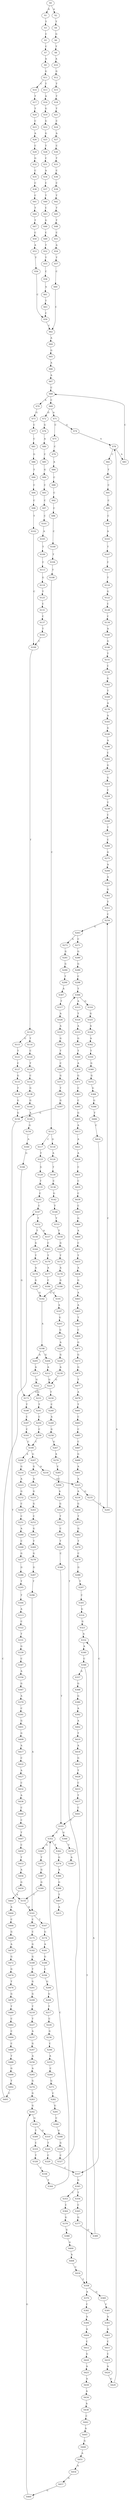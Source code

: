 strict digraph  {
	S0 -> S1 [ label = G ];
	S0 -> S2 [ label = A ];
	S1 -> S3 [ label = T ];
	S2 -> S4 [ label = T ];
	S3 -> S5 [ label = C ];
	S4 -> S6 [ label = G ];
	S5 -> S7 [ label = C ];
	S6 -> S8 [ label = T ];
	S7 -> S9 [ label = A ];
	S8 -> S10 [ label = A ];
	S9 -> S11 [ label = G ];
	S10 -> S12 [ label = G ];
	S11 -> S13 [ label = T ];
	S11 -> S14 [ label = C ];
	S12 -> S15 [ label = T ];
	S13 -> S16 [ label = A ];
	S14 -> S17 [ label = T ];
	S15 -> S18 [ label = T ];
	S16 -> S19 [ label = G ];
	S17 -> S20 [ label = T ];
	S18 -> S21 [ label = T ];
	S19 -> S22 [ label = G ];
	S20 -> S23 [ label = C ];
	S21 -> S24 [ label = C ];
	S22 -> S25 [ label = G ];
	S23 -> S26 [ label = A ];
	S24 -> S27 [ label = A ];
	S25 -> S28 [ label = T ];
	S26 -> S29 [ label = C ];
	S27 -> S30 [ label = C ];
	S28 -> S31 [ label = C ];
	S29 -> S32 [ label = G ];
	S30 -> S33 [ label = T ];
	S31 -> S34 [ label = A ];
	S32 -> S35 [ label = C ];
	S33 -> S36 [ label = C ];
	S34 -> S37 [ label = C ];
	S35 -> S38 [ label = C ];
	S36 -> S39 [ label = C ];
	S37 -> S40 [ label = T ];
	S38 -> S41 [ label = C ];
	S39 -> S42 [ label = T ];
	S40 -> S43 [ label = C ];
	S41 -> S44 [ label = T ];
	S42 -> S45 [ label = T ];
	S43 -> S46 [ label = G ];
	S44 -> S47 [ label = T ];
	S45 -> S48 [ label = T ];
	S46 -> S49 [ label = C ];
	S47 -> S50 [ label = C ];
	S48 -> S51 [ label = C ];
	S49 -> S52 [ label = T ];
	S50 -> S53 [ label = A ];
	S51 -> S54 [ label = A ];
	S52 -> S55 [ label = T ];
	S53 -> S56 [ label = T ];
	S54 -> S57 [ label = T ];
	S55 -> S58 [ label = C ];
	S56 -> S59 [ label = C ];
	S57 -> S60 [ label = C ];
	S58 -> S61 [ label = A ];
	S59 -> S62 [ label = C ];
	S60 -> S62 [ label = C ];
	S61 -> S63 [ label = T ];
	S62 -> S64 [ label = A ];
	S63 -> S59 [ label = C ];
	S64 -> S65 [ label = G ];
	S65 -> S66 [ label = A ];
	S66 -> S67 [ label = A ];
	S67 -> S68 [ label = C ];
	S68 -> S69 [ label = C ];
	S68 -> S70 [ label = A ];
	S69 -> S71 [ label = A ];
	S69 -> S72 [ label = G ];
	S70 -> S73 [ label = G ];
	S71 -> S74 [ label = G ];
	S71 -> S75 [ label = C ];
	S72 -> S76 [ label = G ];
	S73 -> S77 [ label = C ];
	S74 -> S78 [ label = A ];
	S75 -> S79 [ label = C ];
	S76 -> S80 [ label = A ];
	S77 -> S81 [ label = C ];
	S78 -> S82 [ label = C ];
	S78 -> S83 [ label = A ];
	S79 -> S84 [ label = A ];
	S80 -> S85 [ label = C ];
	S81 -> S86 [ label = G ];
	S82 -> S87 [ label = T ];
	S83 -> S68 [ label = C ];
	S84 -> S88 [ label = C ];
	S85 -> S89 [ label = G ];
	S86 -> S90 [ label = T ];
	S87 -> S91 [ label = C ];
	S88 -> S92 [ label = C ];
	S89 -> S93 [ label = C ];
	S90 -> S94 [ label = C ];
	S91 -> S95 [ label = C ];
	S92 -> S96 [ label = C ];
	S93 -> S97 [ label = C ];
	S94 -> S98 [ label = C ];
	S95 -> S99 [ label = C ];
	S96 -> S100 [ label = C ];
	S97 -> S101 [ label = C ];
	S98 -> S102 [ label = T ];
	S99 -> S103 [ label = A ];
	S100 -> S104 [ label = T ];
	S101 -> S105 [ label = A ];
	S102 -> S106 [ label = C ];
	S103 -> S107 [ label = T ];
	S104 -> S108 [ label = T ];
	S105 -> S109 [ label = T ];
	S106 -> S110 [ label = T ];
	S107 -> S111 [ label = C ];
	S108 -> S112 [ label = C ];
	S109 -> S113 [ label = C ];
	S110 -> S114 [ label = T ];
	S110 -> S115 [ label = G ];
	S111 -> S116 [ label = T ];
	S112 -> S117 [ label = C ];
	S112 -> S118 [ label = G ];
	S113 -> S119 [ label = G ];
	S114 -> S120 [ label = C ];
	S115 -> S121 [ label = T ];
	S116 -> S122 [ label = G ];
	S117 -> S123 [ label = T ];
	S118 -> S124 [ label = A ];
	S119 -> S125 [ label = T ];
	S120 -> S126 [ label = T ];
	S121 -> S127 [ label = C ];
	S122 -> S128 [ label = C ];
	S123 -> S129 [ label = G ];
	S124 -> S130 [ label = T ];
	S125 -> S131 [ label = C ];
	S126 -> S132 [ label = C ];
	S127 -> S133 [ label = G ];
	S128 -> S134 [ label = C ];
	S129 -> S135 [ label = T ];
	S130 -> S136 [ label = C ];
	S131 -> S137 [ label = C ];
	S132 -> S138 [ label = G ];
	S133 -> S139 [ label = T ];
	S134 -> S140 [ label = A ];
	S135 -> S141 [ label = C ];
	S136 -> S142 [ label = G ];
	S137 -> S143 [ label = T ];
	S138 -> S144 [ label = G ];
	S139 -> S145 [ label = G ];
	S140 -> S146 [ label = G ];
	S141 -> S147 [ label = C ];
	S142 -> S148 [ label = T ];
	S143 -> S106 [ label = C ];
	S144 -> S149 [ label = A ];
	S145 -> S150 [ label = G ];
	S146 -> S151 [ label = T ];
	S147 -> S152 [ label = T ];
	S148 -> S153 [ label = T ];
	S149 -> S154 [ label = G ];
	S150 -> S155 [ label = T ];
	S151 -> S156 [ label = C ];
	S152 -> S157 [ label = A ];
	S152 -> S158 [ label = T ];
	S153 -> S159 [ label = T ];
	S154 -> S160 [ label = A ];
	S155 -> S161 [ label = A ];
	S156 -> S162 [ label = G ];
	S157 -> S163 [ label = C ];
	S158 -> S164 [ label = G ];
	S159 -> S165 [ label = G ];
	S160 -> S166 [ label = G ];
	S161 -> S167 [ label = T ];
	S161 -> S168 [ label = C ];
	S162 -> S169 [ label = T ];
	S163 -> S170 [ label = T ];
	S164 -> S171 [ label = T ];
	S165 -> S172 [ label = T ];
	S166 -> S173 [ label = G ];
	S167 -> S174 [ label = G ];
	S168 -> S175 [ label = C ];
	S169 -> S176 [ label = A ];
	S170 -> S177 [ label = A ];
	S171 -> S178 [ label = A ];
	S172 -> S179 [ label = A ];
	S173 -> S180 [ label = T ];
	S174 -> S181 [ label = A ];
	S175 -> S182 [ label = G ];
	S176 -> S183 [ label = A ];
	S177 -> S184 [ label = C ];
	S178 -> S185 [ label = G ];
	S179 -> S186 [ label = G ];
	S180 -> S187 [ label = C ];
	S181 -> S188 [ label = G ];
	S182 -> S189 [ label = G ];
	S183 -> S190 [ label = G ];
	S184 -> S191 [ label = C ];
	S185 -> S192 [ label = G ];
	S186 -> S192 [ label = G ];
	S187 -> S193 [ label = C ];
	S188 -> S194 [ label = C ];
	S189 -> S195 [ label = T ];
	S190 -> S196 [ label = A ];
	S191 -> S197 [ label = A ];
	S192 -> S198 [ label = A ];
	S193 -> S199 [ label = C ];
	S194 -> S200 [ label = G ];
	S195 -> S201 [ label = G ];
	S196 -> S202 [ label = C ];
	S197 -> S203 [ label = G ];
	S198 -> S204 [ label = G ];
	S198 -> S205 [ label = A ];
	S199 -> S206 [ label = A ];
	S199 -> S207 [ label = G ];
	S200 -> S208 [ label = G ];
	S201 -> S209 [ label = G ];
	S202 -> S210 [ label = G ];
	S203 -> S211 [ label = G ];
	S204 -> S212 [ label = A ];
	S205 -> S213 [ label = A ];
	S206 -> S214 [ label = G ];
	S207 -> S215 [ label = G ];
	S207 -> S216 [ label = A ];
	S208 -> S217 [ label = T ];
	S209 -> S218 [ label = T ];
	S210 -> S219 [ label = G ];
	S211 -> S220 [ label = A ];
	S212 -> S221 [ label = G ];
	S213 -> S222 [ label = G ];
	S214 -> S223 [ label = A ];
	S215 -> S224 [ label = A ];
	S216 -> S225 [ label = A ];
	S217 -> S226 [ label = C ];
	S218 -> S227 [ label = T ];
	S219 -> S228 [ label = C ];
	S220 -> S229 [ label = G ];
	S221 -> S230 [ label = T ];
	S221 -> S173 [ label = G ];
	S222 -> S231 [ label = G ];
	S223 -> S232 [ label = G ];
	S224 -> S233 [ label = G ];
	S225 -> S234 [ label = A ];
	S225 -> S235 [ label = G ];
	S226 -> S236 [ label = G ];
	S227 -> S237 [ label = A ];
	S228 -> S238 [ label = T ];
	S229 -> S239 [ label = A ];
	S230 -> S240 [ label = C ];
	S231 -> S241 [ label = T ];
	S232 -> S242 [ label = C ];
	S233 -> S243 [ label = G ];
	S234 -> S244 [ label = G ];
	S235 -> S245 [ label = T ];
	S236 -> S246 [ label = C ];
	S237 -> S247 [ label = G ];
	S238 -> S248 [ label = C ];
	S239 -> S221 [ label = G ];
	S240 -> S249 [ label = A ];
	S241 -> S250 [ label = C ];
	S242 -> S251 [ label = C ];
	S243 -> S252 [ label = C ];
	S244 -> S253 [ label = T ];
	S245 -> S254 [ label = C ];
	S246 -> S255 [ label = A ];
	S247 -> S256 [ label = A ];
	S248 -> S257 [ label = T ];
	S249 -> S258 [ label = G ];
	S250 -> S259 [ label = C ];
	S251 -> S260 [ label = A ];
	S252 -> S261 [ label = G ];
	S253 -> S262 [ label = G ];
	S254 -> S263 [ label = G ];
	S255 -> S264 [ label = C ];
	S256 -> S265 [ label = A ];
	S257 -> S266 [ label = C ];
	S258 -> S267 [ label = G ];
	S259 -> S199 [ label = C ];
	S260 -> S268 [ label = C ];
	S261 -> S269 [ label = T ];
	S262 -> S270 [ label = T ];
	S263 -> S271 [ label = C ];
	S263 -> S272 [ label = A ];
	S264 -> S273 [ label = G ];
	S265 -> S274 [ label = G ];
	S266 -> S275 [ label = G ];
	S267 -> S276 [ label = A ];
	S268 -> S277 [ label = G ];
	S269 -> S278 [ label = G ];
	S270 -> S279 [ label = C ];
	S271 -> S280 [ label = G ];
	S272 -> S281 [ label = G ];
	S273 -> S282 [ label = C ];
	S274 -> S283 [ label = G ];
	S275 -> S284 [ label = A ];
	S276 -> S285 [ label = C ];
	S277 -> S286 [ label = G ];
	S278 -> S287 [ label = G ];
	S279 -> S288 [ label = G ];
	S280 -> S289 [ label = G ];
	S281 -> S290 [ label = G ];
	S282 -> S291 [ label = G ];
	S283 -> S292 [ label = G ];
	S284 -> S293 [ label = A ];
	S285 -> S294 [ label = C ];
	S286 -> S295 [ label = T ];
	S287 -> S296 [ label = T ];
	S288 -> S297 [ label = T ];
	S289 -> S298 [ label = C ];
	S290 -> S299 [ label = T ];
	S291 -> S300 [ label = C ];
	S292 -> S301 [ label = G ];
	S293 -> S302 [ label = G ];
	S294 -> S303 [ label = A ];
	S295 -> S304 [ label = T ];
	S296 -> S161 [ label = A ];
	S297 -> S305 [ label = C ];
	S298 -> S306 [ label = T ];
	S299 -> S307 [ label = A ];
	S300 -> S308 [ label = G ];
	S301 -> S309 [ label = T ];
	S301 -> S310 [ label = G ];
	S302 -> S311 [ label = T ];
	S303 -> S312 [ label = G ];
	S304 -> S313 [ label = A ];
	S305 -> S314 [ label = G ];
	S306 -> S315 [ label = A ];
	S306 -> S316 [ label = G ];
	S307 -> S317 [ label = T ];
	S308 -> S318 [ label = G ];
	S309 -> S319 [ label = C ];
	S310 -> S320 [ label = T ];
	S311 -> S254 [ label = C ];
	S312 -> S321 [ label = T ];
	S313 -> S322 [ label = C ];
	S314 -> S323 [ label = G ];
	S315 -> S324 [ label = T ];
	S316 -> S325 [ label = G ];
	S317 -> S326 [ label = A ];
	S318 -> S327 [ label = C ];
	S319 -> S328 [ label = T ];
	S320 -> S329 [ label = C ];
	S321 -> S330 [ label = C ];
	S322 -> S331 [ label = T ];
	S323 -> S332 [ label = A ];
	S324 -> S333 [ label = A ];
	S325 -> S334 [ label = A ];
	S326 -> S335 [ label = A ];
	S327 -> S306 [ label = T ];
	S328 -> S336 [ label = C ];
	S329 -> S337 [ label = C ];
	S330 -> S338 [ label = T ];
	S331 -> S339 [ label = G ];
	S332 -> S340 [ label = A ];
	S333 -> S341 [ label = G ];
	S334 -> S342 [ label = A ];
	S335 -> S343 [ label = G ];
	S336 -> S344 [ label = T ];
	S337 -> S345 [ label = G ];
	S338 -> S346 [ label = C ];
	S339 -> S347 [ label = C ];
	S340 -> S348 [ label = C ];
	S341 -> S349 [ label = T ];
	S342 -> S350 [ label = T ];
	S343 -> S351 [ label = T ];
	S344 -> S352 [ label = C ];
	S345 -> S353 [ label = C ];
	S345 -> S354 [ label = T ];
	S346 -> S355 [ label = T ];
	S347 -> S356 [ label = A ];
	S348 -> S357 [ label = A ];
	S348 -> S358 [ label = T ];
	S349 -> S359 [ label = A ];
	S350 -> S360 [ label = G ];
	S351 -> S361 [ label = C ];
	S352 -> S362 [ label = T ];
	S352 -> S363 [ label = G ];
	S353 -> S364 [ label = C ];
	S354 -> S365 [ label = C ];
	S355 -> S352 [ label = C ];
	S355 -> S366 [ label = G ];
	S356 -> S367 [ label = G ];
	S357 -> S368 [ label = G ];
	S358 -> S369 [ label = G ];
	S358 -> S370 [ label = A ];
	S359 -> S371 [ label = G ];
	S360 -> S372 [ label = G ];
	S361 -> S373 [ label = G ];
	S362 -> S374 [ label = G ];
	S363 -> S375 [ label = T ];
	S364 -> S376 [ label = G ];
	S365 -> S377 [ label = G ];
	S366 -> S378 [ label = T ];
	S367 -> S379 [ label = A ];
	S368 -> S380 [ label = G ];
	S369 -> S381 [ label = C ];
	S370 -> S382 [ label = C ];
	S371 -> S383 [ label = C ];
	S372 -> S384 [ label = G ];
	S373 -> S385 [ label = T ];
	S374 -> S386 [ label = A ];
	S375 -> S387 [ label = G ];
	S376 -> S388 [ label = G ];
	S377 -> S389 [ label = G ];
	S378 -> S390 [ label = A ];
	S379 -> S391 [ label = C ];
	S380 -> S392 [ label = A ];
	S381 -> S393 [ label = A ];
	S382 -> S394 [ label = A ];
	S383 -> S395 [ label = C ];
	S384 -> S396 [ label = G ];
	S385 -> S397 [ label = G ];
	S386 -> S398 [ label = G ];
	S387 -> S399 [ label = G ];
	S388 -> S400 [ label = A ];
	S389 -> S332 [ label = A ];
	S391 -> S401 [ label = G ];
	S392 -> S402 [ label = A ];
	S393 -> S403 [ label = A ];
	S394 -> S404 [ label = A ];
	S395 -> S405 [ label = G ];
	S396 -> S406 [ label = T ];
	S397 -> S150 [ label = G ];
	S398 -> S407 [ label = T ];
	S399 -> S155 [ label = T ];
	S400 -> S408 [ label = A ];
	S401 -> S409 [ label = G ];
	S402 -> S410 [ label = T ];
	S403 -> S411 [ label = C ];
	S404 -> S412 [ label = C ];
	S405 -> S413 [ label = A ];
	S406 -> S414 [ label = C ];
	S407 -> S415 [ label = A ];
	S408 -> S416 [ label = C ];
	S409 -> S417 [ label = A ];
	S410 -> S418 [ label = A ];
	S411 -> S419 [ label = C ];
	S412 -> S420 [ label = G ];
	S413 -> S421 [ label = A ];
	S414 -> S337 [ label = C ];
	S416 -> S358 [ label = T ];
	S417 -> S422 [ label = C ];
	S418 -> S423 [ label = G ];
	S419 -> S424 [ label = A ];
	S420 -> S425 [ label = A ];
	S421 -> S426 [ label = A ];
	S422 -> S427 [ label = A ];
	S423 -> S428 [ label = T ];
	S424 -> S429 [ label = G ];
	S425 -> S430 [ label = A ];
	S426 -> S431 [ label = C ];
	S427 -> S432 [ label = C ];
	S428 -> S433 [ label = C ];
	S429 -> S78 [ label = A ];
	S430 -> S434 [ label = A ];
	S431 -> S435 [ label = C ];
	S432 -> S436 [ label = A ];
	S433 -> S437 [ label = T ];
	S434 -> S438 [ label = A ];
	S435 -> S439 [ label = C ];
	S436 -> S440 [ label = C ];
	S437 -> S441 [ label = C ];
	S438 -> S442 [ label = C ];
	S439 -> S443 [ label = C ];
	S440 -> S444 [ label = C ];
	S441 -> S355 [ label = T ];
	S442 -> S445 [ label = A ];
	S443 -> S446 [ label = G ];
	S444 -> S447 [ label = T ];
	S445 -> S448 [ label = G ];
	S446 -> S449 [ label = A ];
	S447 -> S450 [ label = C ];
	S448 -> S451 [ label = A ];
	S449 -> S452 [ label = C ];
	S450 -> S453 [ label = T ];
	S451 -> S454 [ label = A ];
	S452 -> S455 [ label = T ];
	S453 -> S456 [ label = A ];
	S454 -> S457 [ label = G ];
	S455 -> S458 [ label = A ];
	S456 -> S459 [ label = G ];
	S457 -> S460 [ label = G ];
	S458 -> S461 [ label = G ];
	S459 -> S462 [ label = A ];
	S460 -> S292 [ label = G ];
	S461 -> S463 [ label = A ];
	S462 -> S464 [ label = A ];
	S463 -> S465 [ label = A ];
	S464 -> S466 [ label = C ];
	S465 -> S467 [ label = T ];
	S466 -> S468 [ label = G ];
	S467 -> S469 [ label = C ];
	S468 -> S470 [ label = A ];
	S469 -> S471 [ label = G ];
	S470 -> S472 [ label = G ];
	S471 -> S473 [ label = G ];
	S472 -> S474 [ label = G ];
	S473 -> S475 [ label = G ];
	S474 -> S476 [ label = T ];
	S475 -> S477 [ label = T ];
	S476 -> S478 [ label = G ];
	S477 -> S479 [ label = A ];
	S478 -> S480 [ label = T ];
	S479 -> S481 [ label = T ];
	S480 -> S482 [ label = C ];
	S481 -> S483 [ label = C ];
	S482 -> S484 [ label = C ];
	S483 -> S485 [ label = C ];
	S484 -> S486 [ label = C ];
	S485 -> S487 [ label = C ];
	S486 -> S488 [ label = T ];
	S487 -> S489 [ label = G ];
	S488 -> S490 [ label = G ];
	S489 -> S491 [ label = A ];
	S490 -> S492 [ label = T ];
	S491 -> S225 [ label = A ];
	S492 -> S493 [ label = C ];
	S493 -> S147 [ label = C ];
}
